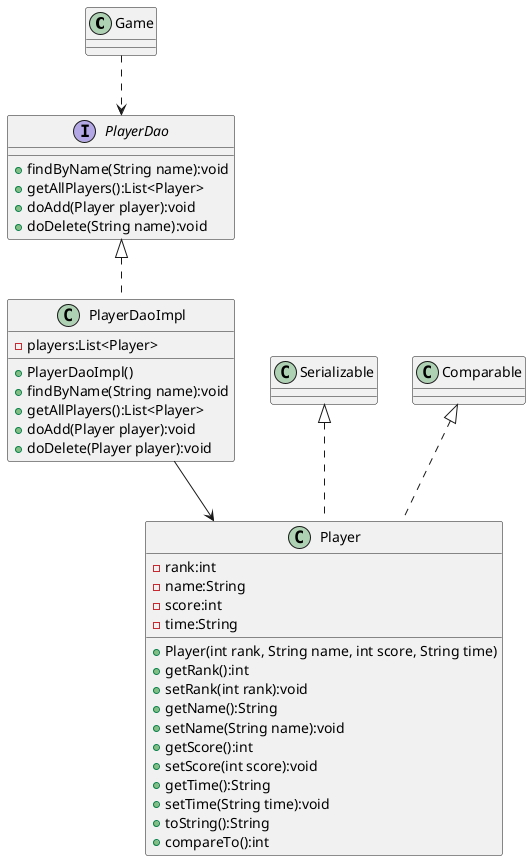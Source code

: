 @startuml
'https://plantuml.com/class-diagram

class Game {}

interface PlayerDao {
    + findByName(String name):void
    + getAllPlayers():List<Player>
    + doAdd(Player player):void
    + doDelete(String name):void
}

class PlayerDaoImpl {
    - players:List<Player>
    + PlayerDaoImpl()
    + findByName(String name):void
    + getAllPlayers():List<Player>
    + doAdd(Player player):void
    + doDelete(Player player):void
}

class Player {
    - rank:int
    - name:String
    - score:int
    - time:String
    + Player(int rank, String name, int score, String time)
    + getRank():int
    + setRank(int rank):void
    + getName():String
    + setName(String name):void
    + getScore():int
    + setScore(int score):void
    + getTime():String
    + setTime(String time):void
    + toString():String
    + compareTo():int
}

Game ..> PlayerDao

PlayerDao <|.. PlayerDaoImpl

PlayerDaoImpl --> Player

Serializable <|.. Player
Comparable <|.. Player

@enduml